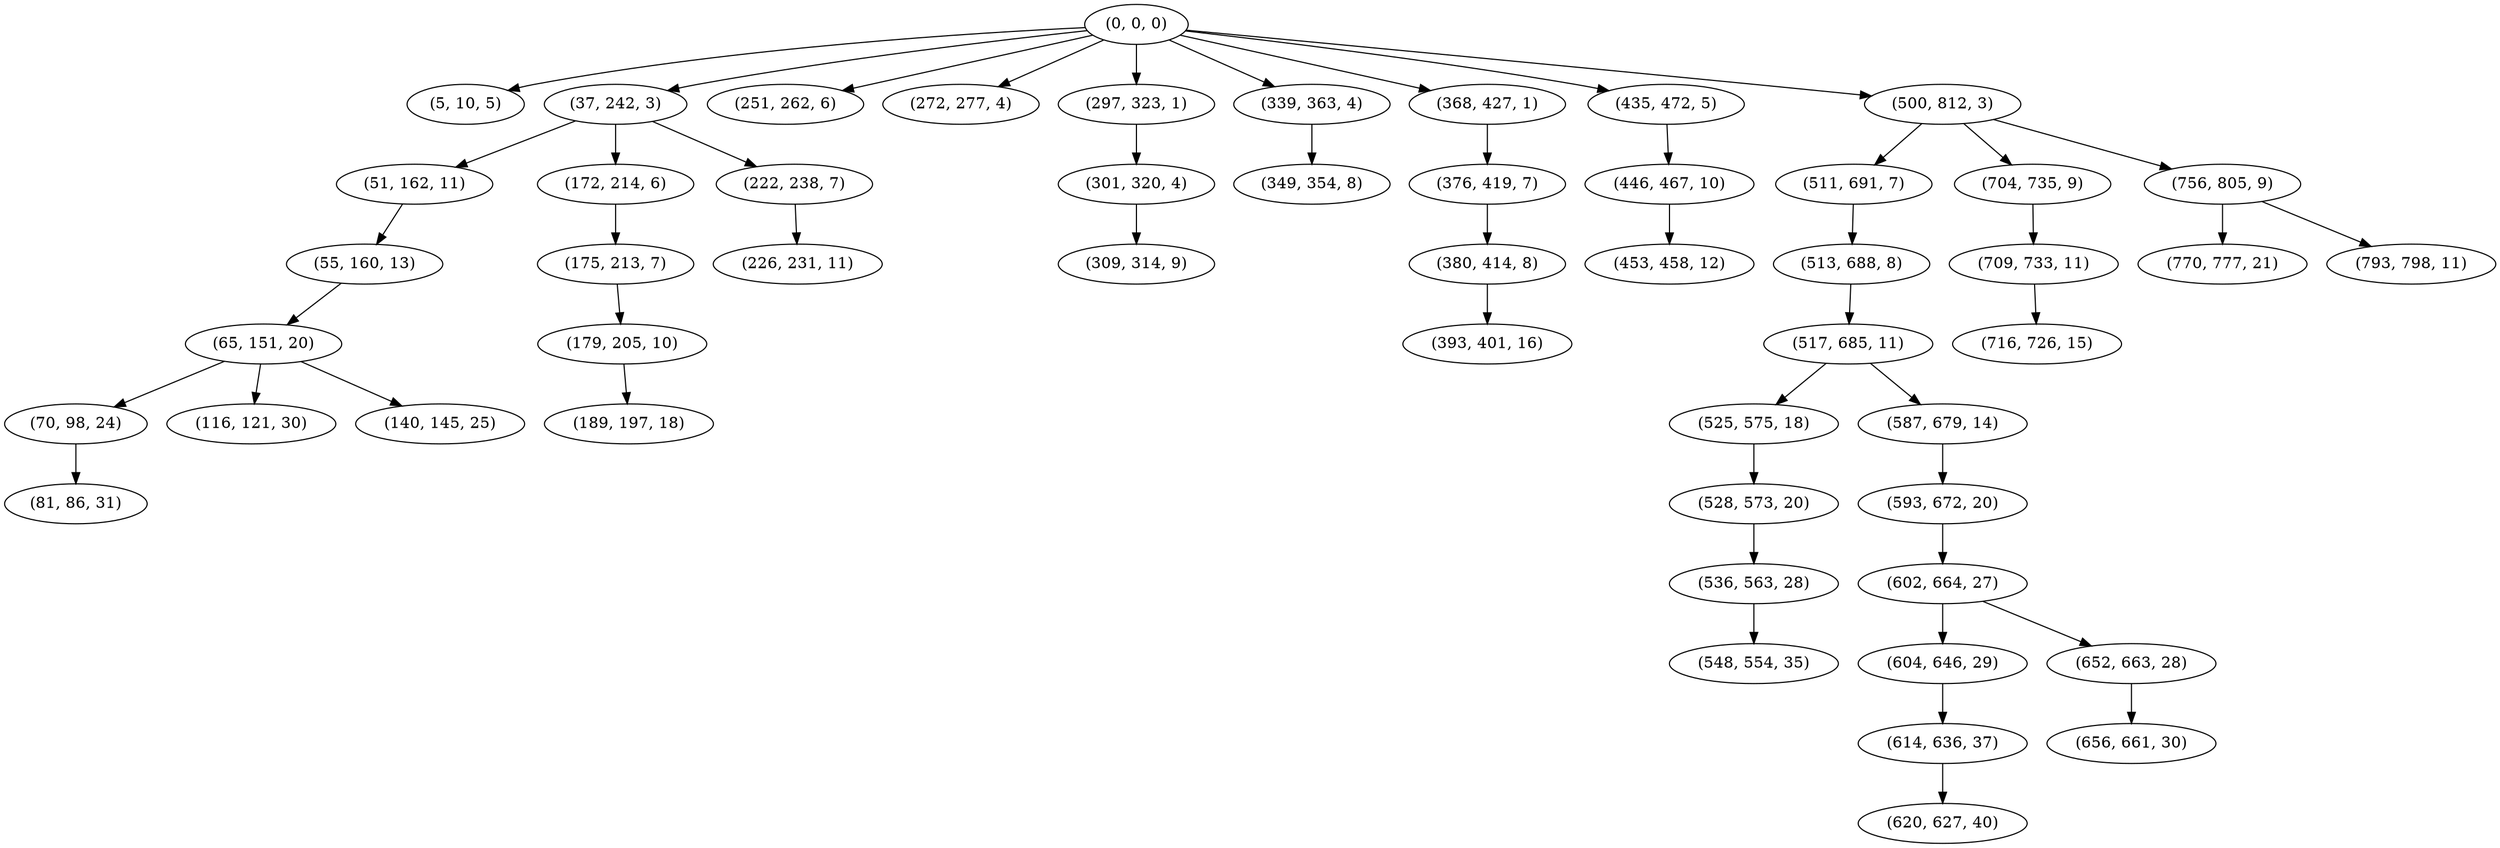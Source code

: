 digraph tree {
    "(0, 0, 0)";
    "(5, 10, 5)";
    "(37, 242, 3)";
    "(51, 162, 11)";
    "(55, 160, 13)";
    "(65, 151, 20)";
    "(70, 98, 24)";
    "(81, 86, 31)";
    "(116, 121, 30)";
    "(140, 145, 25)";
    "(172, 214, 6)";
    "(175, 213, 7)";
    "(179, 205, 10)";
    "(189, 197, 18)";
    "(222, 238, 7)";
    "(226, 231, 11)";
    "(251, 262, 6)";
    "(272, 277, 4)";
    "(297, 323, 1)";
    "(301, 320, 4)";
    "(309, 314, 9)";
    "(339, 363, 4)";
    "(349, 354, 8)";
    "(368, 427, 1)";
    "(376, 419, 7)";
    "(380, 414, 8)";
    "(393, 401, 16)";
    "(435, 472, 5)";
    "(446, 467, 10)";
    "(453, 458, 12)";
    "(500, 812, 3)";
    "(511, 691, 7)";
    "(513, 688, 8)";
    "(517, 685, 11)";
    "(525, 575, 18)";
    "(528, 573, 20)";
    "(536, 563, 28)";
    "(548, 554, 35)";
    "(587, 679, 14)";
    "(593, 672, 20)";
    "(602, 664, 27)";
    "(604, 646, 29)";
    "(614, 636, 37)";
    "(620, 627, 40)";
    "(652, 663, 28)";
    "(656, 661, 30)";
    "(704, 735, 9)";
    "(709, 733, 11)";
    "(716, 726, 15)";
    "(756, 805, 9)";
    "(770, 777, 21)";
    "(793, 798, 11)";
    "(0, 0, 0)" -> "(5, 10, 5)";
    "(0, 0, 0)" -> "(37, 242, 3)";
    "(0, 0, 0)" -> "(251, 262, 6)";
    "(0, 0, 0)" -> "(272, 277, 4)";
    "(0, 0, 0)" -> "(297, 323, 1)";
    "(0, 0, 0)" -> "(339, 363, 4)";
    "(0, 0, 0)" -> "(368, 427, 1)";
    "(0, 0, 0)" -> "(435, 472, 5)";
    "(0, 0, 0)" -> "(500, 812, 3)";
    "(37, 242, 3)" -> "(51, 162, 11)";
    "(37, 242, 3)" -> "(172, 214, 6)";
    "(37, 242, 3)" -> "(222, 238, 7)";
    "(51, 162, 11)" -> "(55, 160, 13)";
    "(55, 160, 13)" -> "(65, 151, 20)";
    "(65, 151, 20)" -> "(70, 98, 24)";
    "(65, 151, 20)" -> "(116, 121, 30)";
    "(65, 151, 20)" -> "(140, 145, 25)";
    "(70, 98, 24)" -> "(81, 86, 31)";
    "(172, 214, 6)" -> "(175, 213, 7)";
    "(175, 213, 7)" -> "(179, 205, 10)";
    "(179, 205, 10)" -> "(189, 197, 18)";
    "(222, 238, 7)" -> "(226, 231, 11)";
    "(297, 323, 1)" -> "(301, 320, 4)";
    "(301, 320, 4)" -> "(309, 314, 9)";
    "(339, 363, 4)" -> "(349, 354, 8)";
    "(368, 427, 1)" -> "(376, 419, 7)";
    "(376, 419, 7)" -> "(380, 414, 8)";
    "(380, 414, 8)" -> "(393, 401, 16)";
    "(435, 472, 5)" -> "(446, 467, 10)";
    "(446, 467, 10)" -> "(453, 458, 12)";
    "(500, 812, 3)" -> "(511, 691, 7)";
    "(500, 812, 3)" -> "(704, 735, 9)";
    "(500, 812, 3)" -> "(756, 805, 9)";
    "(511, 691, 7)" -> "(513, 688, 8)";
    "(513, 688, 8)" -> "(517, 685, 11)";
    "(517, 685, 11)" -> "(525, 575, 18)";
    "(517, 685, 11)" -> "(587, 679, 14)";
    "(525, 575, 18)" -> "(528, 573, 20)";
    "(528, 573, 20)" -> "(536, 563, 28)";
    "(536, 563, 28)" -> "(548, 554, 35)";
    "(587, 679, 14)" -> "(593, 672, 20)";
    "(593, 672, 20)" -> "(602, 664, 27)";
    "(602, 664, 27)" -> "(604, 646, 29)";
    "(602, 664, 27)" -> "(652, 663, 28)";
    "(604, 646, 29)" -> "(614, 636, 37)";
    "(614, 636, 37)" -> "(620, 627, 40)";
    "(652, 663, 28)" -> "(656, 661, 30)";
    "(704, 735, 9)" -> "(709, 733, 11)";
    "(709, 733, 11)" -> "(716, 726, 15)";
    "(756, 805, 9)" -> "(770, 777, 21)";
    "(756, 805, 9)" -> "(793, 798, 11)";
}
